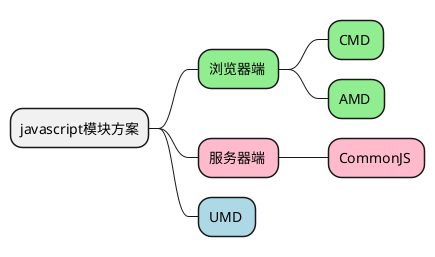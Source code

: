 @startmindmap
<style>
mindmapDiagram {
  .green {
    BackgroundColor lightgreen
  }
  .rose {
    BackgroundColor #FFBBCC
  }
  .your_style_name {
    BackgroundColor lightblue
  }
}
</style>
* javascript模块方案
** 浏览器端 <<green>>
*** CMD <<green>>
*** AMD <<green>>
** 服务器端 <<rose>>
*** CommonJS <<rose>>
** UMD <<your_style_name>>
@endmindmap
